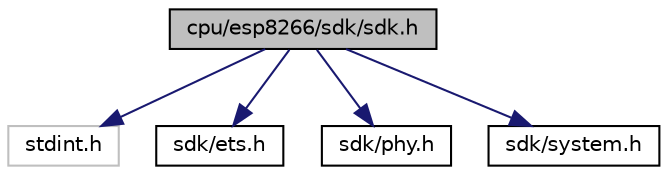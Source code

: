 digraph "cpu/esp8266/sdk/sdk.h"
{
 // LATEX_PDF_SIZE
  edge [fontname="Helvetica",fontsize="10",labelfontname="Helvetica",labelfontsize="10"];
  node [fontname="Helvetica",fontsize="10",shape=record];
  Node1 [label="cpu/esp8266/sdk/sdk.h",height=0.2,width=0.4,color="black", fillcolor="grey75", style="filled", fontcolor="black",tooltip="ESP8266 SDK container."];
  Node1 -> Node2 [color="midnightblue",fontsize="10",style="solid",fontname="Helvetica"];
  Node2 [label="stdint.h",height=0.2,width=0.4,color="grey75", fillcolor="white", style="filled",tooltip=" "];
  Node1 -> Node3 [color="midnightblue",fontsize="10",style="solid",fontname="Helvetica"];
  Node3 [label="sdk/ets.h",height=0.2,width=0.4,color="black", fillcolor="white", style="filled",URL="$ets_8h.html",tooltip="ESP8266 ETS ROM function prototypes."];
  Node1 -> Node4 [color="midnightblue",fontsize="10",style="solid",fontname="Helvetica"];
  Node4 [label="sdk/phy.h",height=0.2,width=0.4,color="black", fillcolor="white", style="filled",URL="$phy_8h.html",tooltip="ESP8266 SDK libphy function prototypes."];
  Node1 -> Node5 [color="midnightblue",fontsize="10",style="solid",fontname="Helvetica"];
  Node5 [label="sdk/system.h",height=0.2,width=0.4,color="black", fillcolor="white", style="filled",URL="$system_8h.html",tooltip="ESP8266 user defined SDK function prototypes."];
}
